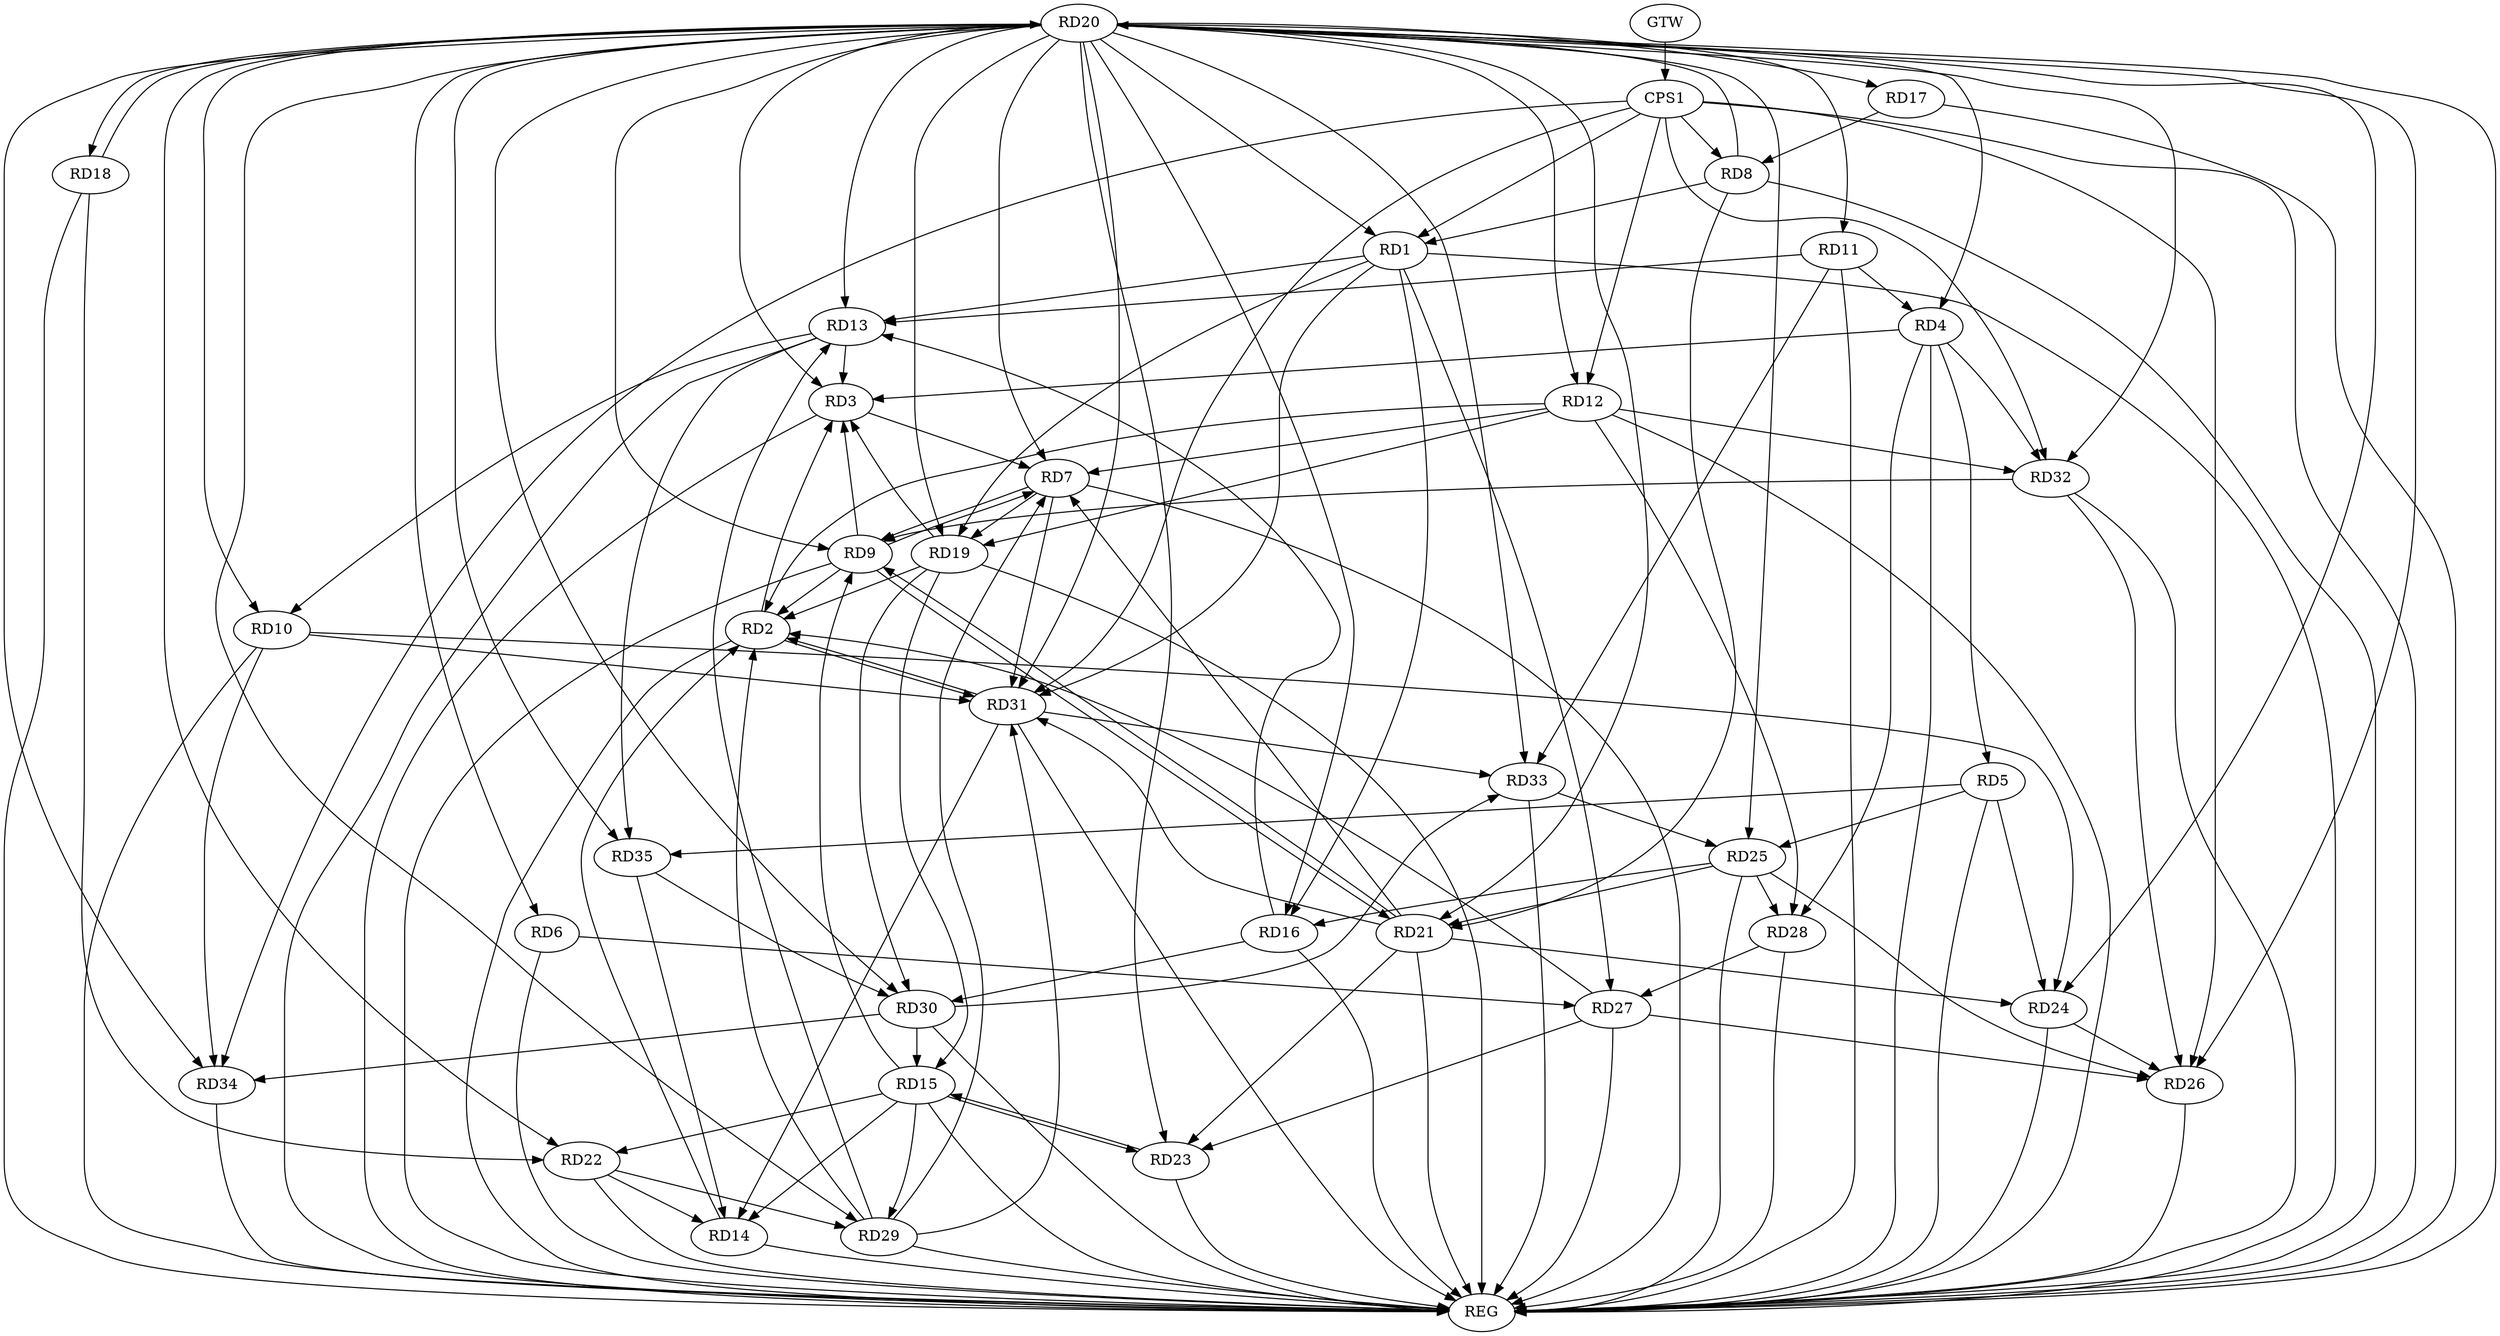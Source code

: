 strict digraph G {
  RD1 [ label="RD1" ];
  RD2 [ label="RD2" ];
  RD3 [ label="RD3" ];
  RD4 [ label="RD4" ];
  RD5 [ label="RD5" ];
  RD6 [ label="RD6" ];
  RD7 [ label="RD7" ];
  RD8 [ label="RD8" ];
  RD9 [ label="RD9" ];
  RD10 [ label="RD10" ];
  RD11 [ label="RD11" ];
  RD12 [ label="RD12" ];
  RD13 [ label="RD13" ];
  RD14 [ label="RD14" ];
  RD15 [ label="RD15" ];
  RD16 [ label="RD16" ];
  RD17 [ label="RD17" ];
  RD18 [ label="RD18" ];
  RD19 [ label="RD19" ];
  RD20 [ label="RD20" ];
  RD21 [ label="RD21" ];
  RD22 [ label="RD22" ];
  RD23 [ label="RD23" ];
  RD24 [ label="RD24" ];
  RD25 [ label="RD25" ];
  RD26 [ label="RD26" ];
  RD27 [ label="RD27" ];
  RD28 [ label="RD28" ];
  RD29 [ label="RD29" ];
  RD30 [ label="RD30" ];
  RD31 [ label="RD31" ];
  RD32 [ label="RD32" ];
  RD33 [ label="RD33" ];
  RD34 [ label="RD34" ];
  RD35 [ label="RD35" ];
  CPS1 [ label="CPS1" ];
  GTW [ label="GTW" ];
  REG [ label="REG" ];
  RD8 -> RD1;
  RD1 -> RD13;
  RD1 -> RD16;
  RD1 -> RD19;
  RD1 -> RD27;
  RD1 -> RD31;
  RD2 -> RD3;
  RD9 -> RD2;
  RD12 -> RD2;
  RD14 -> RD2;
  RD19 -> RD2;
  RD27 -> RD2;
  RD29 -> RD2;
  RD2 -> RD31;
  RD31 -> RD2;
  RD4 -> RD3;
  RD3 -> RD7;
  RD9 -> RD3;
  RD13 -> RD3;
  RD19 -> RD3;
  RD4 -> RD5;
  RD11 -> RD4;
  RD4 -> RD28;
  RD4 -> RD32;
  RD5 -> RD24;
  RD5 -> RD25;
  RD5 -> RD35;
  RD6 -> RD27;
  RD7 -> RD9;
  RD9 -> RD7;
  RD12 -> RD7;
  RD7 -> RD19;
  RD21 -> RD7;
  RD29 -> RD7;
  RD7 -> RD31;
  RD17 -> RD8;
  RD8 -> RD20;
  RD8 -> RD21;
  RD15 -> RD9;
  RD9 -> RD21;
  RD21 -> RD9;
  RD32 -> RD9;
  RD13 -> RD10;
  RD20 -> RD10;
  RD10 -> RD24;
  RD10 -> RD31;
  RD10 -> RD34;
  RD11 -> RD13;
  RD11 -> RD33;
  RD12 -> RD19;
  RD12 -> RD28;
  RD12 -> RD32;
  RD16 -> RD13;
  RD29 -> RD13;
  RD13 -> RD35;
  RD15 -> RD14;
  RD22 -> RD14;
  RD31 -> RD14;
  RD35 -> RD14;
  RD19 -> RD15;
  RD15 -> RD22;
  RD15 -> RD23;
  RD23 -> RD15;
  RD15 -> RD29;
  RD30 -> RD15;
  RD25 -> RD16;
  RD16 -> RD30;
  RD18 -> RD20;
  RD20 -> RD18;
  RD18 -> RD22;
  RD19 -> RD30;
  RD20 -> RD21;
  RD20 -> RD26;
  RD20 -> RD30;
  RD20 -> RD33;
  RD20 -> RD34;
  RD21 -> RD23;
  RD21 -> RD24;
  RD25 -> RD21;
  RD21 -> RD31;
  RD22 -> RD29;
  RD27 -> RD23;
  RD24 -> RD26;
  RD25 -> RD26;
  RD25 -> RD28;
  RD33 -> RD25;
  RD27 -> RD26;
  RD32 -> RD26;
  RD28 -> RD27;
  RD29 -> RD31;
  RD30 -> RD33;
  RD30 -> RD34;
  RD35 -> RD30;
  RD31 -> RD33;
  CPS1 -> RD26;
  CPS1 -> RD32;
  CPS1 -> RD1;
  CPS1 -> RD12;
  CPS1 -> RD31;
  CPS1 -> RD34;
  CPS1 -> RD8;
  GTW -> CPS1;
  RD1 -> REG;
  RD2 -> REG;
  RD3 -> REG;
  RD4 -> REG;
  RD5 -> REG;
  RD6 -> REG;
  RD7 -> REG;
  RD8 -> REG;
  RD9 -> REG;
  RD10 -> REG;
  RD11 -> REG;
  RD12 -> REG;
  RD13 -> REG;
  RD14 -> REG;
  RD15 -> REG;
  RD16 -> REG;
  RD17 -> REG;
  RD18 -> REG;
  RD19 -> REG;
  RD20 -> REG;
  RD21 -> REG;
  RD22 -> REG;
  RD23 -> REG;
  RD24 -> REG;
  RD25 -> REG;
  RD26 -> REG;
  RD27 -> REG;
  RD28 -> REG;
  RD29 -> REG;
  RD30 -> REG;
  RD31 -> REG;
  RD32 -> REG;
  RD33 -> REG;
  RD34 -> REG;
  CPS1 -> REG;
  RD20 -> RD25;
  RD20 -> RD31;
  RD20 -> RD12;
  RD20 -> RD17;
  RD20 -> RD13;
  RD20 -> RD1;
  RD20 -> RD23;
  RD20 -> RD35;
  RD20 -> RD3;
  RD20 -> RD9;
  RD20 -> RD6;
  RD20 -> RD24;
  RD20 -> RD22;
  RD20 -> RD32;
  RD20 -> RD16;
  RD20 -> RD19;
  RD20 -> RD11;
  RD20 -> RD4;
  RD20 -> RD29;
  RD20 -> RD7;
}

